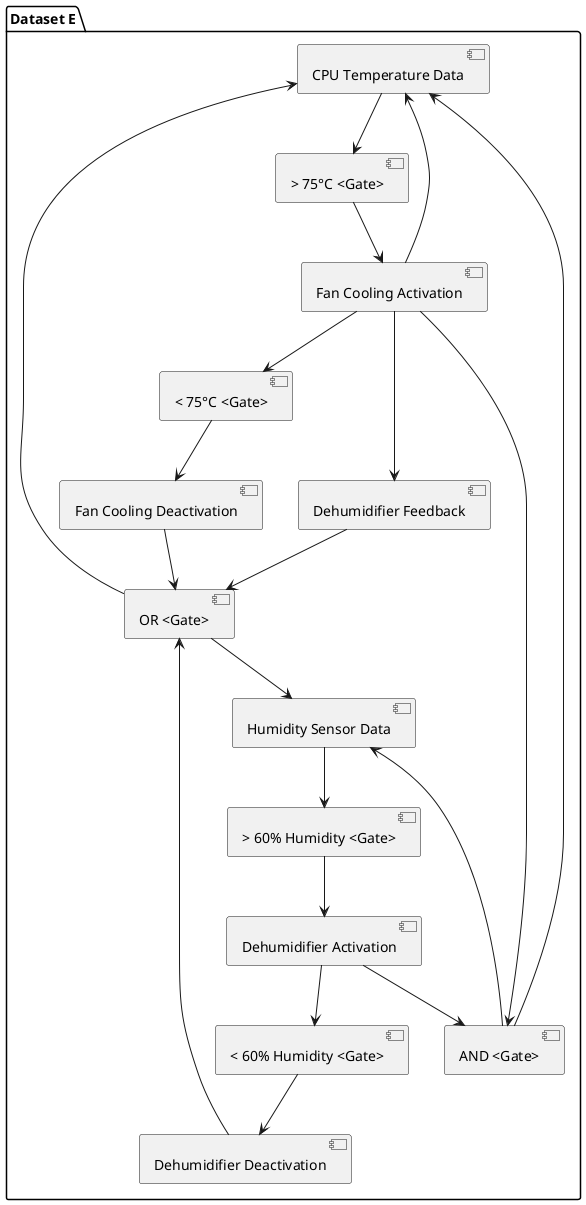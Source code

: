 @startuml
package "Dataset E" {

  [CPU Temperature Data] --> [> 75°C <Gate>]
  [Humidity Sensor Data] --> [> 60% Humidity <Gate>]

  [> 75°C <Gate>] --> [Fan Cooling Activation]
  [> 60% Humidity <Gate>] --> [Dehumidifier Activation]

 [Fan Cooling Activation] --> [CPU Temperature Data]
  [Dehumidifier Feedback] --> [OR <Gate>]

  [Fan Cooling Activation] --> [AND <Gate>]
  [Fan Cooling Activation] --> [Dehumidifier Feedback]
  [Dehumidifier Activation] --> [AND <Gate>]
  
  [AND <Gate>] --> [Humidity Sensor Data]
  [AND <Gate>] --> [CPU Temperature Data]

  [Fan Cooling Activation] -->  [< 75°C <Gate>]

[< 75°C <Gate>]  -->  [Fan Cooling Deactivation]
  [Dehumidifier Activation] --> [< 60% Humidity <Gate>]
  [< 60% Humidity <Gate>] -->  [Dehumidifier Deactivation]

  [Fan Cooling Deactivation] --> [OR <Gate>]
  [Dehumidifier Deactivation] --> [OR <Gate>]

  [OR <Gate>] --> [CPU Temperature Data]
  [OR <Gate>] --> [Humidity Sensor Data]
  
}
@enduml

